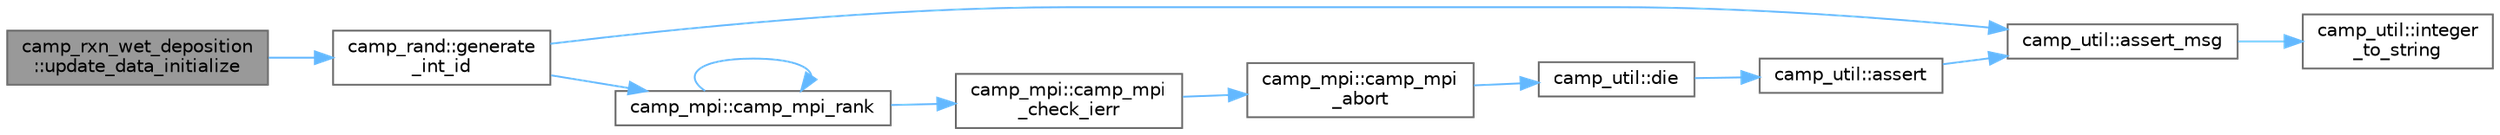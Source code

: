 digraph "camp_rxn_wet_deposition::update_data_initialize"
{
 // LATEX_PDF_SIZE
  bgcolor="transparent";
  edge [fontname=Helvetica,fontsize=10,labelfontname=Helvetica,labelfontsize=10];
  node [fontname=Helvetica,fontsize=10,shape=box,height=0.2,width=0.4];
  rankdir="LR";
  Node1 [label="camp_rxn_wet_deposition\l::update_data_initialize",height=0.2,width=0.4,color="gray40", fillcolor="grey60", style="filled", fontcolor="black",tooltip="Initialize update data."];
  Node1 -> Node2 [color="steelblue1",style="solid"];
  Node2 [label="camp_rand::generate\l_int_id",height=0.2,width=0.4,color="grey40", fillcolor="white", style="filled",URL="$namespacecamp__rand.html#aa2d31e625be99eaff5c548c8283cfab3",tooltip="Generate an integer id Ids will be sequential, and can only be generated by the primary process."];
  Node2 -> Node3 [color="steelblue1",style="solid"];
  Node3 [label="camp_util::assert_msg",height=0.2,width=0.4,color="grey40", fillcolor="white", style="filled",URL="$namespacecamp__util.html#ab4e745d4a05763568bf773598f30e91f",tooltip="Errors unless condition_ok is true."];
  Node3 -> Node4 [color="steelblue1",style="solid"];
  Node4 [label="camp_util::integer\l_to_string",height=0.2,width=0.4,color="grey40", fillcolor="white", style="filled",URL="$namespacecamp__util.html#acd72e4626dcfefffaa08c42cfa7949bc",tooltip="Convert an integer to a string format."];
  Node2 -> Node5 [color="steelblue1",style="solid"];
  Node5 [label="camp_mpi::camp_mpi_rank",height=0.2,width=0.4,color="grey40", fillcolor="white", style="filled",URL="$namespacecamp__mpi.html#a071b987e3ccab55010a23029249b73a4",tooltip="Returns the rank of the current process."];
  Node5 -> Node6 [color="steelblue1",style="solid"];
  Node6 [label="camp_mpi::camp_mpi\l_check_ierr",height=0.2,width=0.4,color="grey40", fillcolor="white", style="filled",URL="$namespacecamp__mpi.html#adb95beaf933131229f017a03af8352ad",tooltip="Dies if ierr is not ok."];
  Node6 -> Node7 [color="steelblue1",style="solid"];
  Node7 [label="camp_mpi::camp_mpi\l_abort",height=0.2,width=0.4,color="grey40", fillcolor="white", style="filled",URL="$namespacecamp__mpi.html#a7c0deeecbf4c64fe7fcade1797e1aab8",tooltip="Abort the program."];
  Node7 -> Node8 [color="steelblue1",style="solid"];
  Node8 [label="camp_util::die",height=0.2,width=0.4,color="grey40", fillcolor="white", style="filled",URL="$namespacecamp__util.html#aa942add404bf8b611e5b4b8c777ca7f6",tooltip="Error immediately."];
  Node8 -> Node9 [color="steelblue1",style="solid"];
  Node9 [label="camp_util::assert",height=0.2,width=0.4,color="grey40", fillcolor="white", style="filled",URL="$namespacecamp__util.html#a32cf43c1b618a3ecf93810383e960ef2",tooltip="Errors unless condition_ok is true."];
  Node9 -> Node3 [color="steelblue1",style="solid"];
  Node5 -> Node5 [color="steelblue1",style="solid"];
}
